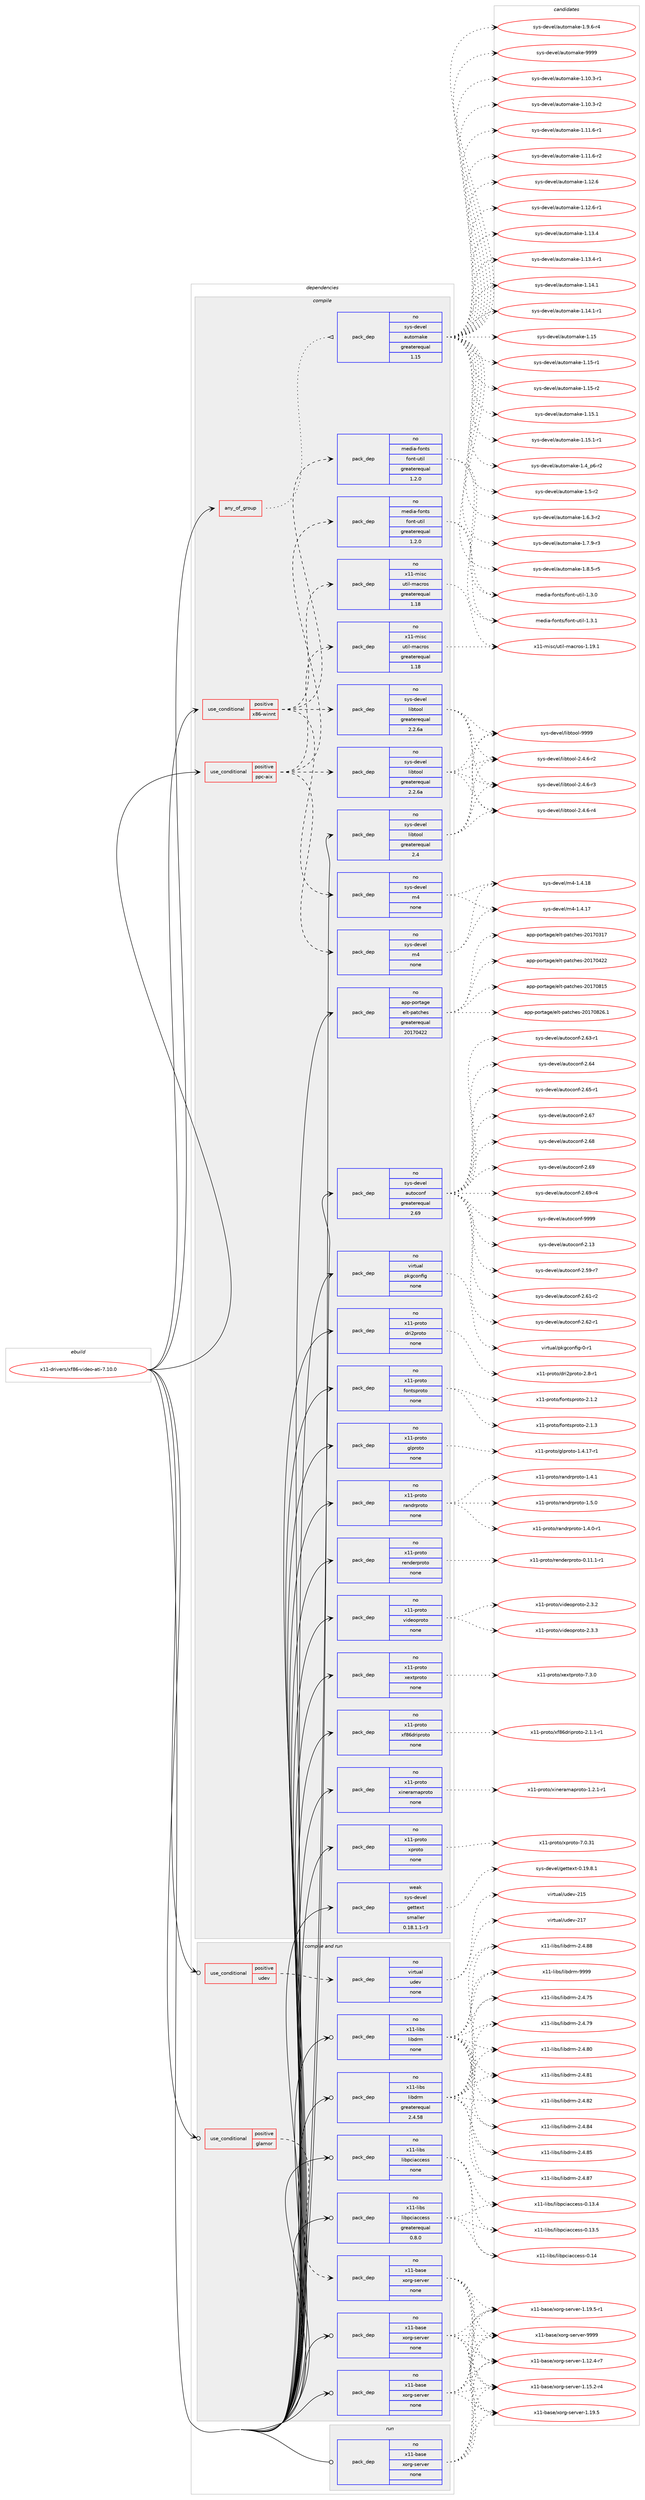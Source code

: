 digraph prolog {

# *************
# Graph options
# *************

newrank=true;
concentrate=true;
compound=true;
graph [rankdir=LR,fontname=Helvetica,fontsize=10,ranksep=1.5];#, ranksep=2.5, nodesep=0.2];
edge  [arrowhead=vee];
node  [fontname=Helvetica,fontsize=10];

# **********
# The ebuild
# **********

subgraph cluster_leftcol {
color=gray;
rank=same;
label=<<i>ebuild</i>>;
id [label="x11-drivers/xf86-video-ati-7.10.0", color=red, width=4, href="../x11-drivers/xf86-video-ati-7.10.0.svg"];
}

# ****************
# The dependencies
# ****************

subgraph cluster_midcol {
color=gray;
label=<<i>dependencies</i>>;
subgraph cluster_compile {
fillcolor="#eeeeee";
style=filled;
label=<<i>compile</i>>;
subgraph any9156 {
dependency513380 [label=<<TABLE BORDER="0" CELLBORDER="1" CELLSPACING="0" CELLPADDING="4"><TR><TD CELLPADDING="10">any_of_group</TD></TR></TABLE>>, shape=none, color=red];subgraph pack381973 {
dependency513381 [label=<<TABLE BORDER="0" CELLBORDER="1" CELLSPACING="0" CELLPADDING="4" WIDTH="220"><TR><TD ROWSPAN="6" CELLPADDING="30">pack_dep</TD></TR><TR><TD WIDTH="110">no</TD></TR><TR><TD>sys-devel</TD></TR><TR><TD>automake</TD></TR><TR><TD>greaterequal</TD></TR><TR><TD>1.15</TD></TR></TABLE>>, shape=none, color=blue];
}
dependency513380:e -> dependency513381:w [weight=20,style="dotted",arrowhead="oinv"];
}
id:e -> dependency513380:w [weight=20,style="solid",arrowhead="vee"];
subgraph cond121912 {
dependency513382 [label=<<TABLE BORDER="0" CELLBORDER="1" CELLSPACING="0" CELLPADDING="4"><TR><TD ROWSPAN="3" CELLPADDING="10">use_conditional</TD></TR><TR><TD>positive</TD></TR><TR><TD>ppc-aix</TD></TR></TABLE>>, shape=none, color=red];
subgraph pack381974 {
dependency513383 [label=<<TABLE BORDER="0" CELLBORDER="1" CELLSPACING="0" CELLPADDING="4" WIDTH="220"><TR><TD ROWSPAN="6" CELLPADDING="30">pack_dep</TD></TR><TR><TD WIDTH="110">no</TD></TR><TR><TD>sys-devel</TD></TR><TR><TD>libtool</TD></TR><TR><TD>greaterequal</TD></TR><TR><TD>2.2.6a</TD></TR></TABLE>>, shape=none, color=blue];
}
dependency513382:e -> dependency513383:w [weight=20,style="dashed",arrowhead="vee"];
subgraph pack381975 {
dependency513384 [label=<<TABLE BORDER="0" CELLBORDER="1" CELLSPACING="0" CELLPADDING="4" WIDTH="220"><TR><TD ROWSPAN="6" CELLPADDING="30">pack_dep</TD></TR><TR><TD WIDTH="110">no</TD></TR><TR><TD>sys-devel</TD></TR><TR><TD>m4</TD></TR><TR><TD>none</TD></TR><TR><TD></TD></TR></TABLE>>, shape=none, color=blue];
}
dependency513382:e -> dependency513384:w [weight=20,style="dashed",arrowhead="vee"];
subgraph pack381976 {
dependency513385 [label=<<TABLE BORDER="0" CELLBORDER="1" CELLSPACING="0" CELLPADDING="4" WIDTH="220"><TR><TD ROWSPAN="6" CELLPADDING="30">pack_dep</TD></TR><TR><TD WIDTH="110">no</TD></TR><TR><TD>x11-misc</TD></TR><TR><TD>util-macros</TD></TR><TR><TD>greaterequal</TD></TR><TR><TD>1.18</TD></TR></TABLE>>, shape=none, color=blue];
}
dependency513382:e -> dependency513385:w [weight=20,style="dashed",arrowhead="vee"];
subgraph pack381977 {
dependency513386 [label=<<TABLE BORDER="0" CELLBORDER="1" CELLSPACING="0" CELLPADDING="4" WIDTH="220"><TR><TD ROWSPAN="6" CELLPADDING="30">pack_dep</TD></TR><TR><TD WIDTH="110">no</TD></TR><TR><TD>media-fonts</TD></TR><TR><TD>font-util</TD></TR><TR><TD>greaterequal</TD></TR><TR><TD>1.2.0</TD></TR></TABLE>>, shape=none, color=blue];
}
dependency513382:e -> dependency513386:w [weight=20,style="dashed",arrowhead="vee"];
}
id:e -> dependency513382:w [weight=20,style="solid",arrowhead="vee"];
subgraph cond121913 {
dependency513387 [label=<<TABLE BORDER="0" CELLBORDER="1" CELLSPACING="0" CELLPADDING="4"><TR><TD ROWSPAN="3" CELLPADDING="10">use_conditional</TD></TR><TR><TD>positive</TD></TR><TR><TD>x86-winnt</TD></TR></TABLE>>, shape=none, color=red];
subgraph pack381978 {
dependency513388 [label=<<TABLE BORDER="0" CELLBORDER="1" CELLSPACING="0" CELLPADDING="4" WIDTH="220"><TR><TD ROWSPAN="6" CELLPADDING="30">pack_dep</TD></TR><TR><TD WIDTH="110">no</TD></TR><TR><TD>sys-devel</TD></TR><TR><TD>libtool</TD></TR><TR><TD>greaterequal</TD></TR><TR><TD>2.2.6a</TD></TR></TABLE>>, shape=none, color=blue];
}
dependency513387:e -> dependency513388:w [weight=20,style="dashed",arrowhead="vee"];
subgraph pack381979 {
dependency513389 [label=<<TABLE BORDER="0" CELLBORDER="1" CELLSPACING="0" CELLPADDING="4" WIDTH="220"><TR><TD ROWSPAN="6" CELLPADDING="30">pack_dep</TD></TR><TR><TD WIDTH="110">no</TD></TR><TR><TD>sys-devel</TD></TR><TR><TD>m4</TD></TR><TR><TD>none</TD></TR><TR><TD></TD></TR></TABLE>>, shape=none, color=blue];
}
dependency513387:e -> dependency513389:w [weight=20,style="dashed",arrowhead="vee"];
subgraph pack381980 {
dependency513390 [label=<<TABLE BORDER="0" CELLBORDER="1" CELLSPACING="0" CELLPADDING="4" WIDTH="220"><TR><TD ROWSPAN="6" CELLPADDING="30">pack_dep</TD></TR><TR><TD WIDTH="110">no</TD></TR><TR><TD>x11-misc</TD></TR><TR><TD>util-macros</TD></TR><TR><TD>greaterequal</TD></TR><TR><TD>1.18</TD></TR></TABLE>>, shape=none, color=blue];
}
dependency513387:e -> dependency513390:w [weight=20,style="dashed",arrowhead="vee"];
subgraph pack381981 {
dependency513391 [label=<<TABLE BORDER="0" CELLBORDER="1" CELLSPACING="0" CELLPADDING="4" WIDTH="220"><TR><TD ROWSPAN="6" CELLPADDING="30">pack_dep</TD></TR><TR><TD WIDTH="110">no</TD></TR><TR><TD>media-fonts</TD></TR><TR><TD>font-util</TD></TR><TR><TD>greaterequal</TD></TR><TR><TD>1.2.0</TD></TR></TABLE>>, shape=none, color=blue];
}
dependency513387:e -> dependency513391:w [weight=20,style="dashed",arrowhead="vee"];
}
id:e -> dependency513387:w [weight=20,style="solid",arrowhead="vee"];
subgraph pack381982 {
dependency513392 [label=<<TABLE BORDER="0" CELLBORDER="1" CELLSPACING="0" CELLPADDING="4" WIDTH="220"><TR><TD ROWSPAN="6" CELLPADDING="30">pack_dep</TD></TR><TR><TD WIDTH="110">no</TD></TR><TR><TD>app-portage</TD></TR><TR><TD>elt-patches</TD></TR><TR><TD>greaterequal</TD></TR><TR><TD>20170422</TD></TR></TABLE>>, shape=none, color=blue];
}
id:e -> dependency513392:w [weight=20,style="solid",arrowhead="vee"];
subgraph pack381983 {
dependency513393 [label=<<TABLE BORDER="0" CELLBORDER="1" CELLSPACING="0" CELLPADDING="4" WIDTH="220"><TR><TD ROWSPAN="6" CELLPADDING="30">pack_dep</TD></TR><TR><TD WIDTH="110">no</TD></TR><TR><TD>sys-devel</TD></TR><TR><TD>autoconf</TD></TR><TR><TD>greaterequal</TD></TR><TR><TD>2.69</TD></TR></TABLE>>, shape=none, color=blue];
}
id:e -> dependency513393:w [weight=20,style="solid",arrowhead="vee"];
subgraph pack381984 {
dependency513394 [label=<<TABLE BORDER="0" CELLBORDER="1" CELLSPACING="0" CELLPADDING="4" WIDTH="220"><TR><TD ROWSPAN="6" CELLPADDING="30">pack_dep</TD></TR><TR><TD WIDTH="110">no</TD></TR><TR><TD>sys-devel</TD></TR><TR><TD>libtool</TD></TR><TR><TD>greaterequal</TD></TR><TR><TD>2.4</TD></TR></TABLE>>, shape=none, color=blue];
}
id:e -> dependency513394:w [weight=20,style="solid",arrowhead="vee"];
subgraph pack381985 {
dependency513395 [label=<<TABLE BORDER="0" CELLBORDER="1" CELLSPACING="0" CELLPADDING="4" WIDTH="220"><TR><TD ROWSPAN="6" CELLPADDING="30">pack_dep</TD></TR><TR><TD WIDTH="110">no</TD></TR><TR><TD>virtual</TD></TR><TR><TD>pkgconfig</TD></TR><TR><TD>none</TD></TR><TR><TD></TD></TR></TABLE>>, shape=none, color=blue];
}
id:e -> dependency513395:w [weight=20,style="solid",arrowhead="vee"];
subgraph pack381986 {
dependency513396 [label=<<TABLE BORDER="0" CELLBORDER="1" CELLSPACING="0" CELLPADDING="4" WIDTH="220"><TR><TD ROWSPAN="6" CELLPADDING="30">pack_dep</TD></TR><TR><TD WIDTH="110">no</TD></TR><TR><TD>x11-proto</TD></TR><TR><TD>dri2proto</TD></TR><TR><TD>none</TD></TR><TR><TD></TD></TR></TABLE>>, shape=none, color=blue];
}
id:e -> dependency513396:w [weight=20,style="solid",arrowhead="vee"];
subgraph pack381987 {
dependency513397 [label=<<TABLE BORDER="0" CELLBORDER="1" CELLSPACING="0" CELLPADDING="4" WIDTH="220"><TR><TD ROWSPAN="6" CELLPADDING="30">pack_dep</TD></TR><TR><TD WIDTH="110">no</TD></TR><TR><TD>x11-proto</TD></TR><TR><TD>fontsproto</TD></TR><TR><TD>none</TD></TR><TR><TD></TD></TR></TABLE>>, shape=none, color=blue];
}
id:e -> dependency513397:w [weight=20,style="solid",arrowhead="vee"];
subgraph pack381988 {
dependency513398 [label=<<TABLE BORDER="0" CELLBORDER="1" CELLSPACING="0" CELLPADDING="4" WIDTH="220"><TR><TD ROWSPAN="6" CELLPADDING="30">pack_dep</TD></TR><TR><TD WIDTH="110">no</TD></TR><TR><TD>x11-proto</TD></TR><TR><TD>glproto</TD></TR><TR><TD>none</TD></TR><TR><TD></TD></TR></TABLE>>, shape=none, color=blue];
}
id:e -> dependency513398:w [weight=20,style="solid",arrowhead="vee"];
subgraph pack381989 {
dependency513399 [label=<<TABLE BORDER="0" CELLBORDER="1" CELLSPACING="0" CELLPADDING="4" WIDTH="220"><TR><TD ROWSPAN="6" CELLPADDING="30">pack_dep</TD></TR><TR><TD WIDTH="110">no</TD></TR><TR><TD>x11-proto</TD></TR><TR><TD>randrproto</TD></TR><TR><TD>none</TD></TR><TR><TD></TD></TR></TABLE>>, shape=none, color=blue];
}
id:e -> dependency513399:w [weight=20,style="solid",arrowhead="vee"];
subgraph pack381990 {
dependency513400 [label=<<TABLE BORDER="0" CELLBORDER="1" CELLSPACING="0" CELLPADDING="4" WIDTH="220"><TR><TD ROWSPAN="6" CELLPADDING="30">pack_dep</TD></TR><TR><TD WIDTH="110">no</TD></TR><TR><TD>x11-proto</TD></TR><TR><TD>renderproto</TD></TR><TR><TD>none</TD></TR><TR><TD></TD></TR></TABLE>>, shape=none, color=blue];
}
id:e -> dependency513400:w [weight=20,style="solid",arrowhead="vee"];
subgraph pack381991 {
dependency513401 [label=<<TABLE BORDER="0" CELLBORDER="1" CELLSPACING="0" CELLPADDING="4" WIDTH="220"><TR><TD ROWSPAN="6" CELLPADDING="30">pack_dep</TD></TR><TR><TD WIDTH="110">no</TD></TR><TR><TD>x11-proto</TD></TR><TR><TD>videoproto</TD></TR><TR><TD>none</TD></TR><TR><TD></TD></TR></TABLE>>, shape=none, color=blue];
}
id:e -> dependency513401:w [weight=20,style="solid",arrowhead="vee"];
subgraph pack381992 {
dependency513402 [label=<<TABLE BORDER="0" CELLBORDER="1" CELLSPACING="0" CELLPADDING="4" WIDTH="220"><TR><TD ROWSPAN="6" CELLPADDING="30">pack_dep</TD></TR><TR><TD WIDTH="110">no</TD></TR><TR><TD>x11-proto</TD></TR><TR><TD>xextproto</TD></TR><TR><TD>none</TD></TR><TR><TD></TD></TR></TABLE>>, shape=none, color=blue];
}
id:e -> dependency513402:w [weight=20,style="solid",arrowhead="vee"];
subgraph pack381993 {
dependency513403 [label=<<TABLE BORDER="0" CELLBORDER="1" CELLSPACING="0" CELLPADDING="4" WIDTH="220"><TR><TD ROWSPAN="6" CELLPADDING="30">pack_dep</TD></TR><TR><TD WIDTH="110">no</TD></TR><TR><TD>x11-proto</TD></TR><TR><TD>xf86driproto</TD></TR><TR><TD>none</TD></TR><TR><TD></TD></TR></TABLE>>, shape=none, color=blue];
}
id:e -> dependency513403:w [weight=20,style="solid",arrowhead="vee"];
subgraph pack381994 {
dependency513404 [label=<<TABLE BORDER="0" CELLBORDER="1" CELLSPACING="0" CELLPADDING="4" WIDTH="220"><TR><TD ROWSPAN="6" CELLPADDING="30">pack_dep</TD></TR><TR><TD WIDTH="110">no</TD></TR><TR><TD>x11-proto</TD></TR><TR><TD>xineramaproto</TD></TR><TR><TD>none</TD></TR><TR><TD></TD></TR></TABLE>>, shape=none, color=blue];
}
id:e -> dependency513404:w [weight=20,style="solid",arrowhead="vee"];
subgraph pack381995 {
dependency513405 [label=<<TABLE BORDER="0" CELLBORDER="1" CELLSPACING="0" CELLPADDING="4" WIDTH="220"><TR><TD ROWSPAN="6" CELLPADDING="30">pack_dep</TD></TR><TR><TD WIDTH="110">no</TD></TR><TR><TD>x11-proto</TD></TR><TR><TD>xproto</TD></TR><TR><TD>none</TD></TR><TR><TD></TD></TR></TABLE>>, shape=none, color=blue];
}
id:e -> dependency513405:w [weight=20,style="solid",arrowhead="vee"];
subgraph pack381996 {
dependency513406 [label=<<TABLE BORDER="0" CELLBORDER="1" CELLSPACING="0" CELLPADDING="4" WIDTH="220"><TR><TD ROWSPAN="6" CELLPADDING="30">pack_dep</TD></TR><TR><TD WIDTH="110">weak</TD></TR><TR><TD>sys-devel</TD></TR><TR><TD>gettext</TD></TR><TR><TD>smaller</TD></TR><TR><TD>0.18.1.1-r3</TD></TR></TABLE>>, shape=none, color=blue];
}
id:e -> dependency513406:w [weight=20,style="solid",arrowhead="vee"];
}
subgraph cluster_compileandrun {
fillcolor="#eeeeee";
style=filled;
label=<<i>compile and run</i>>;
subgraph cond121914 {
dependency513407 [label=<<TABLE BORDER="0" CELLBORDER="1" CELLSPACING="0" CELLPADDING="4"><TR><TD ROWSPAN="3" CELLPADDING="10">use_conditional</TD></TR><TR><TD>positive</TD></TR><TR><TD>glamor</TD></TR></TABLE>>, shape=none, color=red];
subgraph pack381997 {
dependency513408 [label=<<TABLE BORDER="0" CELLBORDER="1" CELLSPACING="0" CELLPADDING="4" WIDTH="220"><TR><TD ROWSPAN="6" CELLPADDING="30">pack_dep</TD></TR><TR><TD WIDTH="110">no</TD></TR><TR><TD>x11-base</TD></TR><TR><TD>xorg-server</TD></TR><TR><TD>none</TD></TR><TR><TD></TD></TR></TABLE>>, shape=none, color=blue];
}
dependency513407:e -> dependency513408:w [weight=20,style="dashed",arrowhead="vee"];
}
id:e -> dependency513407:w [weight=20,style="solid",arrowhead="odotvee"];
subgraph cond121915 {
dependency513409 [label=<<TABLE BORDER="0" CELLBORDER="1" CELLSPACING="0" CELLPADDING="4"><TR><TD ROWSPAN="3" CELLPADDING="10">use_conditional</TD></TR><TR><TD>positive</TD></TR><TR><TD>udev</TD></TR></TABLE>>, shape=none, color=red];
subgraph pack381998 {
dependency513410 [label=<<TABLE BORDER="0" CELLBORDER="1" CELLSPACING="0" CELLPADDING="4" WIDTH="220"><TR><TD ROWSPAN="6" CELLPADDING="30">pack_dep</TD></TR><TR><TD WIDTH="110">no</TD></TR><TR><TD>virtual</TD></TR><TR><TD>udev</TD></TR><TR><TD>none</TD></TR><TR><TD></TD></TR></TABLE>>, shape=none, color=blue];
}
dependency513409:e -> dependency513410:w [weight=20,style="dashed",arrowhead="vee"];
}
id:e -> dependency513409:w [weight=20,style="solid",arrowhead="odotvee"];
subgraph pack381999 {
dependency513411 [label=<<TABLE BORDER="0" CELLBORDER="1" CELLSPACING="0" CELLPADDING="4" WIDTH="220"><TR><TD ROWSPAN="6" CELLPADDING="30">pack_dep</TD></TR><TR><TD WIDTH="110">no</TD></TR><TR><TD>x11-base</TD></TR><TR><TD>xorg-server</TD></TR><TR><TD>none</TD></TR><TR><TD></TD></TR></TABLE>>, shape=none, color=blue];
}
id:e -> dependency513411:w [weight=20,style="solid",arrowhead="odotvee"];
subgraph pack382000 {
dependency513412 [label=<<TABLE BORDER="0" CELLBORDER="1" CELLSPACING="0" CELLPADDING="4" WIDTH="220"><TR><TD ROWSPAN="6" CELLPADDING="30">pack_dep</TD></TR><TR><TD WIDTH="110">no</TD></TR><TR><TD>x11-base</TD></TR><TR><TD>xorg-server</TD></TR><TR><TD>none</TD></TR><TR><TD></TD></TR></TABLE>>, shape=none, color=blue];
}
id:e -> dependency513412:w [weight=20,style="solid",arrowhead="odotvee"];
subgraph pack382001 {
dependency513413 [label=<<TABLE BORDER="0" CELLBORDER="1" CELLSPACING="0" CELLPADDING="4" WIDTH="220"><TR><TD ROWSPAN="6" CELLPADDING="30">pack_dep</TD></TR><TR><TD WIDTH="110">no</TD></TR><TR><TD>x11-libs</TD></TR><TR><TD>libdrm</TD></TR><TR><TD>greaterequal</TD></TR><TR><TD>2.4.58</TD></TR></TABLE>>, shape=none, color=blue];
}
id:e -> dependency513413:w [weight=20,style="solid",arrowhead="odotvee"];
subgraph pack382002 {
dependency513414 [label=<<TABLE BORDER="0" CELLBORDER="1" CELLSPACING="0" CELLPADDING="4" WIDTH="220"><TR><TD ROWSPAN="6" CELLPADDING="30">pack_dep</TD></TR><TR><TD WIDTH="110">no</TD></TR><TR><TD>x11-libs</TD></TR><TR><TD>libdrm</TD></TR><TR><TD>none</TD></TR><TR><TD></TD></TR></TABLE>>, shape=none, color=blue];
}
id:e -> dependency513414:w [weight=20,style="solid",arrowhead="odotvee"];
subgraph pack382003 {
dependency513415 [label=<<TABLE BORDER="0" CELLBORDER="1" CELLSPACING="0" CELLPADDING="4" WIDTH="220"><TR><TD ROWSPAN="6" CELLPADDING="30">pack_dep</TD></TR><TR><TD WIDTH="110">no</TD></TR><TR><TD>x11-libs</TD></TR><TR><TD>libpciaccess</TD></TR><TR><TD>greaterequal</TD></TR><TR><TD>0.8.0</TD></TR></TABLE>>, shape=none, color=blue];
}
id:e -> dependency513415:w [weight=20,style="solid",arrowhead="odotvee"];
subgraph pack382004 {
dependency513416 [label=<<TABLE BORDER="0" CELLBORDER="1" CELLSPACING="0" CELLPADDING="4" WIDTH="220"><TR><TD ROWSPAN="6" CELLPADDING="30">pack_dep</TD></TR><TR><TD WIDTH="110">no</TD></TR><TR><TD>x11-libs</TD></TR><TR><TD>libpciaccess</TD></TR><TR><TD>none</TD></TR><TR><TD></TD></TR></TABLE>>, shape=none, color=blue];
}
id:e -> dependency513416:w [weight=20,style="solid",arrowhead="odotvee"];
}
subgraph cluster_run {
fillcolor="#eeeeee";
style=filled;
label=<<i>run</i>>;
subgraph pack382005 {
dependency513417 [label=<<TABLE BORDER="0" CELLBORDER="1" CELLSPACING="0" CELLPADDING="4" WIDTH="220"><TR><TD ROWSPAN="6" CELLPADDING="30">pack_dep</TD></TR><TR><TD WIDTH="110">no</TD></TR><TR><TD>x11-base</TD></TR><TR><TD>xorg-server</TD></TR><TR><TD>none</TD></TR><TR><TD></TD></TR></TABLE>>, shape=none, color=blue];
}
id:e -> dependency513417:w [weight=20,style="solid",arrowhead="odot"];
}
}

# **************
# The candidates
# **************

subgraph cluster_choices {
rank=same;
color=gray;
label=<<i>candidates</i>>;

subgraph choice381973 {
color=black;
nodesep=1;
choice11512111545100101118101108479711711611110997107101454946494846514511449 [label="sys-devel/automake-1.10.3-r1", color=red, width=4,href="../sys-devel/automake-1.10.3-r1.svg"];
choice11512111545100101118101108479711711611110997107101454946494846514511450 [label="sys-devel/automake-1.10.3-r2", color=red, width=4,href="../sys-devel/automake-1.10.3-r2.svg"];
choice11512111545100101118101108479711711611110997107101454946494946544511449 [label="sys-devel/automake-1.11.6-r1", color=red, width=4,href="../sys-devel/automake-1.11.6-r1.svg"];
choice11512111545100101118101108479711711611110997107101454946494946544511450 [label="sys-devel/automake-1.11.6-r2", color=red, width=4,href="../sys-devel/automake-1.11.6-r2.svg"];
choice1151211154510010111810110847971171161111099710710145494649504654 [label="sys-devel/automake-1.12.6", color=red, width=4,href="../sys-devel/automake-1.12.6.svg"];
choice11512111545100101118101108479711711611110997107101454946495046544511449 [label="sys-devel/automake-1.12.6-r1", color=red, width=4,href="../sys-devel/automake-1.12.6-r1.svg"];
choice1151211154510010111810110847971171161111099710710145494649514652 [label="sys-devel/automake-1.13.4", color=red, width=4,href="../sys-devel/automake-1.13.4.svg"];
choice11512111545100101118101108479711711611110997107101454946495146524511449 [label="sys-devel/automake-1.13.4-r1", color=red, width=4,href="../sys-devel/automake-1.13.4-r1.svg"];
choice1151211154510010111810110847971171161111099710710145494649524649 [label="sys-devel/automake-1.14.1", color=red, width=4,href="../sys-devel/automake-1.14.1.svg"];
choice11512111545100101118101108479711711611110997107101454946495246494511449 [label="sys-devel/automake-1.14.1-r1", color=red, width=4,href="../sys-devel/automake-1.14.1-r1.svg"];
choice115121115451001011181011084797117116111109971071014549464953 [label="sys-devel/automake-1.15", color=red, width=4,href="../sys-devel/automake-1.15.svg"];
choice1151211154510010111810110847971171161111099710710145494649534511449 [label="sys-devel/automake-1.15-r1", color=red, width=4,href="../sys-devel/automake-1.15-r1.svg"];
choice1151211154510010111810110847971171161111099710710145494649534511450 [label="sys-devel/automake-1.15-r2", color=red, width=4,href="../sys-devel/automake-1.15-r2.svg"];
choice1151211154510010111810110847971171161111099710710145494649534649 [label="sys-devel/automake-1.15.1", color=red, width=4,href="../sys-devel/automake-1.15.1.svg"];
choice11512111545100101118101108479711711611110997107101454946495346494511449 [label="sys-devel/automake-1.15.1-r1", color=red, width=4,href="../sys-devel/automake-1.15.1-r1.svg"];
choice115121115451001011181011084797117116111109971071014549465295112544511450 [label="sys-devel/automake-1.4_p6-r2", color=red, width=4,href="../sys-devel/automake-1.4_p6-r2.svg"];
choice11512111545100101118101108479711711611110997107101454946534511450 [label="sys-devel/automake-1.5-r2", color=red, width=4,href="../sys-devel/automake-1.5-r2.svg"];
choice115121115451001011181011084797117116111109971071014549465446514511450 [label="sys-devel/automake-1.6.3-r2", color=red, width=4,href="../sys-devel/automake-1.6.3-r2.svg"];
choice115121115451001011181011084797117116111109971071014549465546574511451 [label="sys-devel/automake-1.7.9-r3", color=red, width=4,href="../sys-devel/automake-1.7.9-r3.svg"];
choice115121115451001011181011084797117116111109971071014549465646534511453 [label="sys-devel/automake-1.8.5-r5", color=red, width=4,href="../sys-devel/automake-1.8.5-r5.svg"];
choice115121115451001011181011084797117116111109971071014549465746544511452 [label="sys-devel/automake-1.9.6-r4", color=red, width=4,href="../sys-devel/automake-1.9.6-r4.svg"];
choice115121115451001011181011084797117116111109971071014557575757 [label="sys-devel/automake-9999", color=red, width=4,href="../sys-devel/automake-9999.svg"];
dependency513381:e -> choice11512111545100101118101108479711711611110997107101454946494846514511449:w [style=dotted,weight="100"];
dependency513381:e -> choice11512111545100101118101108479711711611110997107101454946494846514511450:w [style=dotted,weight="100"];
dependency513381:e -> choice11512111545100101118101108479711711611110997107101454946494946544511449:w [style=dotted,weight="100"];
dependency513381:e -> choice11512111545100101118101108479711711611110997107101454946494946544511450:w [style=dotted,weight="100"];
dependency513381:e -> choice1151211154510010111810110847971171161111099710710145494649504654:w [style=dotted,weight="100"];
dependency513381:e -> choice11512111545100101118101108479711711611110997107101454946495046544511449:w [style=dotted,weight="100"];
dependency513381:e -> choice1151211154510010111810110847971171161111099710710145494649514652:w [style=dotted,weight="100"];
dependency513381:e -> choice11512111545100101118101108479711711611110997107101454946495146524511449:w [style=dotted,weight="100"];
dependency513381:e -> choice1151211154510010111810110847971171161111099710710145494649524649:w [style=dotted,weight="100"];
dependency513381:e -> choice11512111545100101118101108479711711611110997107101454946495246494511449:w [style=dotted,weight="100"];
dependency513381:e -> choice115121115451001011181011084797117116111109971071014549464953:w [style=dotted,weight="100"];
dependency513381:e -> choice1151211154510010111810110847971171161111099710710145494649534511449:w [style=dotted,weight="100"];
dependency513381:e -> choice1151211154510010111810110847971171161111099710710145494649534511450:w [style=dotted,weight="100"];
dependency513381:e -> choice1151211154510010111810110847971171161111099710710145494649534649:w [style=dotted,weight="100"];
dependency513381:e -> choice11512111545100101118101108479711711611110997107101454946495346494511449:w [style=dotted,weight="100"];
dependency513381:e -> choice115121115451001011181011084797117116111109971071014549465295112544511450:w [style=dotted,weight="100"];
dependency513381:e -> choice11512111545100101118101108479711711611110997107101454946534511450:w [style=dotted,weight="100"];
dependency513381:e -> choice115121115451001011181011084797117116111109971071014549465446514511450:w [style=dotted,weight="100"];
dependency513381:e -> choice115121115451001011181011084797117116111109971071014549465546574511451:w [style=dotted,weight="100"];
dependency513381:e -> choice115121115451001011181011084797117116111109971071014549465646534511453:w [style=dotted,weight="100"];
dependency513381:e -> choice115121115451001011181011084797117116111109971071014549465746544511452:w [style=dotted,weight="100"];
dependency513381:e -> choice115121115451001011181011084797117116111109971071014557575757:w [style=dotted,weight="100"];
}
subgraph choice381974 {
color=black;
nodesep=1;
choice1151211154510010111810110847108105981161111111084550465246544511450 [label="sys-devel/libtool-2.4.6-r2", color=red, width=4,href="../sys-devel/libtool-2.4.6-r2.svg"];
choice1151211154510010111810110847108105981161111111084550465246544511451 [label="sys-devel/libtool-2.4.6-r3", color=red, width=4,href="../sys-devel/libtool-2.4.6-r3.svg"];
choice1151211154510010111810110847108105981161111111084550465246544511452 [label="sys-devel/libtool-2.4.6-r4", color=red, width=4,href="../sys-devel/libtool-2.4.6-r4.svg"];
choice1151211154510010111810110847108105981161111111084557575757 [label="sys-devel/libtool-9999", color=red, width=4,href="../sys-devel/libtool-9999.svg"];
dependency513383:e -> choice1151211154510010111810110847108105981161111111084550465246544511450:w [style=dotted,weight="100"];
dependency513383:e -> choice1151211154510010111810110847108105981161111111084550465246544511451:w [style=dotted,weight="100"];
dependency513383:e -> choice1151211154510010111810110847108105981161111111084550465246544511452:w [style=dotted,weight="100"];
dependency513383:e -> choice1151211154510010111810110847108105981161111111084557575757:w [style=dotted,weight="100"];
}
subgraph choice381975 {
color=black;
nodesep=1;
choice11512111545100101118101108471095245494652464955 [label="sys-devel/m4-1.4.17", color=red, width=4,href="../sys-devel/m4-1.4.17.svg"];
choice11512111545100101118101108471095245494652464956 [label="sys-devel/m4-1.4.18", color=red, width=4,href="../sys-devel/m4-1.4.18.svg"];
dependency513384:e -> choice11512111545100101118101108471095245494652464955:w [style=dotted,weight="100"];
dependency513384:e -> choice11512111545100101118101108471095245494652464956:w [style=dotted,weight="100"];
}
subgraph choice381976 {
color=black;
nodesep=1;
choice120494945109105115994711711610510845109979911411111545494649574649 [label="x11-misc/util-macros-1.19.1", color=red, width=4,href="../x11-misc/util-macros-1.19.1.svg"];
dependency513385:e -> choice120494945109105115994711711610510845109979911411111545494649574649:w [style=dotted,weight="100"];
}
subgraph choice381977 {
color=black;
nodesep=1;
choice10910110010597451021111101161154710211111011645117116105108454946514648 [label="media-fonts/font-util-1.3.0", color=red, width=4,href="../media-fonts/font-util-1.3.0.svg"];
choice10910110010597451021111101161154710211111011645117116105108454946514649 [label="media-fonts/font-util-1.3.1", color=red, width=4,href="../media-fonts/font-util-1.3.1.svg"];
dependency513386:e -> choice10910110010597451021111101161154710211111011645117116105108454946514648:w [style=dotted,weight="100"];
dependency513386:e -> choice10910110010597451021111101161154710211111011645117116105108454946514649:w [style=dotted,weight="100"];
}
subgraph choice381978 {
color=black;
nodesep=1;
choice1151211154510010111810110847108105981161111111084550465246544511450 [label="sys-devel/libtool-2.4.6-r2", color=red, width=4,href="../sys-devel/libtool-2.4.6-r2.svg"];
choice1151211154510010111810110847108105981161111111084550465246544511451 [label="sys-devel/libtool-2.4.6-r3", color=red, width=4,href="../sys-devel/libtool-2.4.6-r3.svg"];
choice1151211154510010111810110847108105981161111111084550465246544511452 [label="sys-devel/libtool-2.4.6-r4", color=red, width=4,href="../sys-devel/libtool-2.4.6-r4.svg"];
choice1151211154510010111810110847108105981161111111084557575757 [label="sys-devel/libtool-9999", color=red, width=4,href="../sys-devel/libtool-9999.svg"];
dependency513388:e -> choice1151211154510010111810110847108105981161111111084550465246544511450:w [style=dotted,weight="100"];
dependency513388:e -> choice1151211154510010111810110847108105981161111111084550465246544511451:w [style=dotted,weight="100"];
dependency513388:e -> choice1151211154510010111810110847108105981161111111084550465246544511452:w [style=dotted,weight="100"];
dependency513388:e -> choice1151211154510010111810110847108105981161111111084557575757:w [style=dotted,weight="100"];
}
subgraph choice381979 {
color=black;
nodesep=1;
choice11512111545100101118101108471095245494652464955 [label="sys-devel/m4-1.4.17", color=red, width=4,href="../sys-devel/m4-1.4.17.svg"];
choice11512111545100101118101108471095245494652464956 [label="sys-devel/m4-1.4.18", color=red, width=4,href="../sys-devel/m4-1.4.18.svg"];
dependency513389:e -> choice11512111545100101118101108471095245494652464955:w [style=dotted,weight="100"];
dependency513389:e -> choice11512111545100101118101108471095245494652464956:w [style=dotted,weight="100"];
}
subgraph choice381980 {
color=black;
nodesep=1;
choice120494945109105115994711711610510845109979911411111545494649574649 [label="x11-misc/util-macros-1.19.1", color=red, width=4,href="../x11-misc/util-macros-1.19.1.svg"];
dependency513390:e -> choice120494945109105115994711711610510845109979911411111545494649574649:w [style=dotted,weight="100"];
}
subgraph choice381981 {
color=black;
nodesep=1;
choice10910110010597451021111101161154710211111011645117116105108454946514648 [label="media-fonts/font-util-1.3.0", color=red, width=4,href="../media-fonts/font-util-1.3.0.svg"];
choice10910110010597451021111101161154710211111011645117116105108454946514649 [label="media-fonts/font-util-1.3.1", color=red, width=4,href="../media-fonts/font-util-1.3.1.svg"];
dependency513391:e -> choice10910110010597451021111101161154710211111011645117116105108454946514648:w [style=dotted,weight="100"];
dependency513391:e -> choice10910110010597451021111101161154710211111011645117116105108454946514649:w [style=dotted,weight="100"];
}
subgraph choice381982 {
color=black;
nodesep=1;
choice97112112451121111141169710310147101108116451129711699104101115455048495548514955 [label="app-portage/elt-patches-20170317", color=red, width=4,href="../app-portage/elt-patches-20170317.svg"];
choice97112112451121111141169710310147101108116451129711699104101115455048495548525050 [label="app-portage/elt-patches-20170422", color=red, width=4,href="../app-portage/elt-patches-20170422.svg"];
choice97112112451121111141169710310147101108116451129711699104101115455048495548564953 [label="app-portage/elt-patches-20170815", color=red, width=4,href="../app-portage/elt-patches-20170815.svg"];
choice971121124511211111411697103101471011081164511297116991041011154550484955485650544649 [label="app-portage/elt-patches-20170826.1", color=red, width=4,href="../app-portage/elt-patches-20170826.1.svg"];
dependency513392:e -> choice97112112451121111141169710310147101108116451129711699104101115455048495548514955:w [style=dotted,weight="100"];
dependency513392:e -> choice97112112451121111141169710310147101108116451129711699104101115455048495548525050:w [style=dotted,weight="100"];
dependency513392:e -> choice97112112451121111141169710310147101108116451129711699104101115455048495548564953:w [style=dotted,weight="100"];
dependency513392:e -> choice971121124511211111411697103101471011081164511297116991041011154550484955485650544649:w [style=dotted,weight="100"];
}
subgraph choice381983 {
color=black;
nodesep=1;
choice115121115451001011181011084797117116111991111101024550464951 [label="sys-devel/autoconf-2.13", color=red, width=4,href="../sys-devel/autoconf-2.13.svg"];
choice1151211154510010111810110847971171161119911111010245504653574511455 [label="sys-devel/autoconf-2.59-r7", color=red, width=4,href="../sys-devel/autoconf-2.59-r7.svg"];
choice1151211154510010111810110847971171161119911111010245504654494511450 [label="sys-devel/autoconf-2.61-r2", color=red, width=4,href="../sys-devel/autoconf-2.61-r2.svg"];
choice1151211154510010111810110847971171161119911111010245504654504511449 [label="sys-devel/autoconf-2.62-r1", color=red, width=4,href="../sys-devel/autoconf-2.62-r1.svg"];
choice1151211154510010111810110847971171161119911111010245504654514511449 [label="sys-devel/autoconf-2.63-r1", color=red, width=4,href="../sys-devel/autoconf-2.63-r1.svg"];
choice115121115451001011181011084797117116111991111101024550465452 [label="sys-devel/autoconf-2.64", color=red, width=4,href="../sys-devel/autoconf-2.64.svg"];
choice1151211154510010111810110847971171161119911111010245504654534511449 [label="sys-devel/autoconf-2.65-r1", color=red, width=4,href="../sys-devel/autoconf-2.65-r1.svg"];
choice115121115451001011181011084797117116111991111101024550465455 [label="sys-devel/autoconf-2.67", color=red, width=4,href="../sys-devel/autoconf-2.67.svg"];
choice115121115451001011181011084797117116111991111101024550465456 [label="sys-devel/autoconf-2.68", color=red, width=4,href="../sys-devel/autoconf-2.68.svg"];
choice115121115451001011181011084797117116111991111101024550465457 [label="sys-devel/autoconf-2.69", color=red, width=4,href="../sys-devel/autoconf-2.69.svg"];
choice1151211154510010111810110847971171161119911111010245504654574511452 [label="sys-devel/autoconf-2.69-r4", color=red, width=4,href="../sys-devel/autoconf-2.69-r4.svg"];
choice115121115451001011181011084797117116111991111101024557575757 [label="sys-devel/autoconf-9999", color=red, width=4,href="../sys-devel/autoconf-9999.svg"];
dependency513393:e -> choice115121115451001011181011084797117116111991111101024550464951:w [style=dotted,weight="100"];
dependency513393:e -> choice1151211154510010111810110847971171161119911111010245504653574511455:w [style=dotted,weight="100"];
dependency513393:e -> choice1151211154510010111810110847971171161119911111010245504654494511450:w [style=dotted,weight="100"];
dependency513393:e -> choice1151211154510010111810110847971171161119911111010245504654504511449:w [style=dotted,weight="100"];
dependency513393:e -> choice1151211154510010111810110847971171161119911111010245504654514511449:w [style=dotted,weight="100"];
dependency513393:e -> choice115121115451001011181011084797117116111991111101024550465452:w [style=dotted,weight="100"];
dependency513393:e -> choice1151211154510010111810110847971171161119911111010245504654534511449:w [style=dotted,weight="100"];
dependency513393:e -> choice115121115451001011181011084797117116111991111101024550465455:w [style=dotted,weight="100"];
dependency513393:e -> choice115121115451001011181011084797117116111991111101024550465456:w [style=dotted,weight="100"];
dependency513393:e -> choice115121115451001011181011084797117116111991111101024550465457:w [style=dotted,weight="100"];
dependency513393:e -> choice1151211154510010111810110847971171161119911111010245504654574511452:w [style=dotted,weight="100"];
dependency513393:e -> choice115121115451001011181011084797117116111991111101024557575757:w [style=dotted,weight="100"];
}
subgraph choice381984 {
color=black;
nodesep=1;
choice1151211154510010111810110847108105981161111111084550465246544511450 [label="sys-devel/libtool-2.4.6-r2", color=red, width=4,href="../sys-devel/libtool-2.4.6-r2.svg"];
choice1151211154510010111810110847108105981161111111084550465246544511451 [label="sys-devel/libtool-2.4.6-r3", color=red, width=4,href="../sys-devel/libtool-2.4.6-r3.svg"];
choice1151211154510010111810110847108105981161111111084550465246544511452 [label="sys-devel/libtool-2.4.6-r4", color=red, width=4,href="../sys-devel/libtool-2.4.6-r4.svg"];
choice1151211154510010111810110847108105981161111111084557575757 [label="sys-devel/libtool-9999", color=red, width=4,href="../sys-devel/libtool-9999.svg"];
dependency513394:e -> choice1151211154510010111810110847108105981161111111084550465246544511450:w [style=dotted,weight="100"];
dependency513394:e -> choice1151211154510010111810110847108105981161111111084550465246544511451:w [style=dotted,weight="100"];
dependency513394:e -> choice1151211154510010111810110847108105981161111111084550465246544511452:w [style=dotted,weight="100"];
dependency513394:e -> choice1151211154510010111810110847108105981161111111084557575757:w [style=dotted,weight="100"];
}
subgraph choice381985 {
color=black;
nodesep=1;
choice11810511411611797108471121071039911111010210510345484511449 [label="virtual/pkgconfig-0-r1", color=red, width=4,href="../virtual/pkgconfig-0-r1.svg"];
dependency513395:e -> choice11810511411611797108471121071039911111010210510345484511449:w [style=dotted,weight="100"];
}
subgraph choice381986 {
color=black;
nodesep=1;
choice1204949451121141111161114710011410550112114111116111455046564511449 [label="x11-proto/dri2proto-2.8-r1", color=red, width=4,href="../x11-proto/dri2proto-2.8-r1.svg"];
dependency513396:e -> choice1204949451121141111161114710011410550112114111116111455046564511449:w [style=dotted,weight="100"];
}
subgraph choice381987 {
color=black;
nodesep=1;
choice12049494511211411111611147102111110116115112114111116111455046494650 [label="x11-proto/fontsproto-2.1.2", color=red, width=4,href="../x11-proto/fontsproto-2.1.2.svg"];
choice12049494511211411111611147102111110116115112114111116111455046494651 [label="x11-proto/fontsproto-2.1.3", color=red, width=4,href="../x11-proto/fontsproto-2.1.3.svg"];
dependency513397:e -> choice12049494511211411111611147102111110116115112114111116111455046494650:w [style=dotted,weight="100"];
dependency513397:e -> choice12049494511211411111611147102111110116115112114111116111455046494651:w [style=dotted,weight="100"];
}
subgraph choice381988 {
color=black;
nodesep=1;
choice12049494511211411111611147103108112114111116111454946524649554511449 [label="x11-proto/glproto-1.4.17-r1", color=red, width=4,href="../x11-proto/glproto-1.4.17-r1.svg"];
dependency513398:e -> choice12049494511211411111611147103108112114111116111454946524649554511449:w [style=dotted,weight="100"];
}
subgraph choice381989 {
color=black;
nodesep=1;
choice12049494511211411111611147114971101001141121141111161114549465246484511449 [label="x11-proto/randrproto-1.4.0-r1", color=red, width=4,href="../x11-proto/randrproto-1.4.0-r1.svg"];
choice1204949451121141111161114711497110100114112114111116111454946524649 [label="x11-proto/randrproto-1.4.1", color=red, width=4,href="../x11-proto/randrproto-1.4.1.svg"];
choice1204949451121141111161114711497110100114112114111116111454946534648 [label="x11-proto/randrproto-1.5.0", color=red, width=4,href="../x11-proto/randrproto-1.5.0.svg"];
dependency513399:e -> choice12049494511211411111611147114971101001141121141111161114549465246484511449:w [style=dotted,weight="100"];
dependency513399:e -> choice1204949451121141111161114711497110100114112114111116111454946524649:w [style=dotted,weight="100"];
dependency513399:e -> choice1204949451121141111161114711497110100114112114111116111454946534648:w [style=dotted,weight="100"];
}
subgraph choice381990 {
color=black;
nodesep=1;
choice12049494511211411111611147114101110100101114112114111116111454846494946494511449 [label="x11-proto/renderproto-0.11.1-r1", color=red, width=4,href="../x11-proto/renderproto-0.11.1-r1.svg"];
dependency513400:e -> choice12049494511211411111611147114101110100101114112114111116111454846494946494511449:w [style=dotted,weight="100"];
}
subgraph choice381991 {
color=black;
nodesep=1;
choice12049494511211411111611147118105100101111112114111116111455046514650 [label="x11-proto/videoproto-2.3.2", color=red, width=4,href="../x11-proto/videoproto-2.3.2.svg"];
choice12049494511211411111611147118105100101111112114111116111455046514651 [label="x11-proto/videoproto-2.3.3", color=red, width=4,href="../x11-proto/videoproto-2.3.3.svg"];
dependency513401:e -> choice12049494511211411111611147118105100101111112114111116111455046514650:w [style=dotted,weight="100"];
dependency513401:e -> choice12049494511211411111611147118105100101111112114111116111455046514651:w [style=dotted,weight="100"];
}
subgraph choice381992 {
color=black;
nodesep=1;
choice12049494511211411111611147120101120116112114111116111455546514648 [label="x11-proto/xextproto-7.3.0", color=red, width=4,href="../x11-proto/xextproto-7.3.0.svg"];
dependency513402:e -> choice12049494511211411111611147120101120116112114111116111455546514648:w [style=dotted,weight="100"];
}
subgraph choice381993 {
color=black;
nodesep=1;
choice1204949451121141111161114712010256541001141051121141111161114550464946494511449 [label="x11-proto/xf86driproto-2.1.1-r1", color=red, width=4,href="../x11-proto/xf86driproto-2.1.1-r1.svg"];
dependency513403:e -> choice1204949451121141111161114712010256541001141051121141111161114550464946494511449:w [style=dotted,weight="100"];
}
subgraph choice381994 {
color=black;
nodesep=1;
choice1204949451121141111161114712010511010111497109971121141111161114549465046494511449 [label="x11-proto/xineramaproto-1.2.1-r1", color=red, width=4,href="../x11-proto/xineramaproto-1.2.1-r1.svg"];
dependency513404:e -> choice1204949451121141111161114712010511010111497109971121141111161114549465046494511449:w [style=dotted,weight="100"];
}
subgraph choice381995 {
color=black;
nodesep=1;
choice1204949451121141111161114712011211411111611145554648465149 [label="x11-proto/xproto-7.0.31", color=red, width=4,href="../x11-proto/xproto-7.0.31.svg"];
dependency513405:e -> choice1204949451121141111161114712011211411111611145554648465149:w [style=dotted,weight="100"];
}
subgraph choice381996 {
color=black;
nodesep=1;
choice1151211154510010111810110847103101116116101120116454846495746564649 [label="sys-devel/gettext-0.19.8.1", color=red, width=4,href="../sys-devel/gettext-0.19.8.1.svg"];
dependency513406:e -> choice1151211154510010111810110847103101116116101120116454846495746564649:w [style=dotted,weight="100"];
}
subgraph choice381997 {
color=black;
nodesep=1;
choice12049494598971151014712011111410345115101114118101114454946495046524511455 [label="x11-base/xorg-server-1.12.4-r7", color=red, width=4,href="../x11-base/xorg-server-1.12.4-r7.svg"];
choice12049494598971151014712011111410345115101114118101114454946495346504511452 [label="x11-base/xorg-server-1.15.2-r4", color=red, width=4,href="../x11-base/xorg-server-1.15.2-r4.svg"];
choice1204949459897115101471201111141034511510111411810111445494649574653 [label="x11-base/xorg-server-1.19.5", color=red, width=4,href="../x11-base/xorg-server-1.19.5.svg"];
choice12049494598971151014712011111410345115101114118101114454946495746534511449 [label="x11-base/xorg-server-1.19.5-r1", color=red, width=4,href="../x11-base/xorg-server-1.19.5-r1.svg"];
choice120494945989711510147120111114103451151011141181011144557575757 [label="x11-base/xorg-server-9999", color=red, width=4,href="../x11-base/xorg-server-9999.svg"];
dependency513408:e -> choice12049494598971151014712011111410345115101114118101114454946495046524511455:w [style=dotted,weight="100"];
dependency513408:e -> choice12049494598971151014712011111410345115101114118101114454946495346504511452:w [style=dotted,weight="100"];
dependency513408:e -> choice1204949459897115101471201111141034511510111411810111445494649574653:w [style=dotted,weight="100"];
dependency513408:e -> choice12049494598971151014712011111410345115101114118101114454946495746534511449:w [style=dotted,weight="100"];
dependency513408:e -> choice120494945989711510147120111114103451151011141181011144557575757:w [style=dotted,weight="100"];
}
subgraph choice381998 {
color=black;
nodesep=1;
choice118105114116117971084711710010111845504953 [label="virtual/udev-215", color=red, width=4,href="../virtual/udev-215.svg"];
choice118105114116117971084711710010111845504955 [label="virtual/udev-217", color=red, width=4,href="../virtual/udev-217.svg"];
dependency513410:e -> choice118105114116117971084711710010111845504953:w [style=dotted,weight="100"];
dependency513410:e -> choice118105114116117971084711710010111845504955:w [style=dotted,weight="100"];
}
subgraph choice381999 {
color=black;
nodesep=1;
choice12049494598971151014712011111410345115101114118101114454946495046524511455 [label="x11-base/xorg-server-1.12.4-r7", color=red, width=4,href="../x11-base/xorg-server-1.12.4-r7.svg"];
choice12049494598971151014712011111410345115101114118101114454946495346504511452 [label="x11-base/xorg-server-1.15.2-r4", color=red, width=4,href="../x11-base/xorg-server-1.15.2-r4.svg"];
choice1204949459897115101471201111141034511510111411810111445494649574653 [label="x11-base/xorg-server-1.19.5", color=red, width=4,href="../x11-base/xorg-server-1.19.5.svg"];
choice12049494598971151014712011111410345115101114118101114454946495746534511449 [label="x11-base/xorg-server-1.19.5-r1", color=red, width=4,href="../x11-base/xorg-server-1.19.5-r1.svg"];
choice120494945989711510147120111114103451151011141181011144557575757 [label="x11-base/xorg-server-9999", color=red, width=4,href="../x11-base/xorg-server-9999.svg"];
dependency513411:e -> choice12049494598971151014712011111410345115101114118101114454946495046524511455:w [style=dotted,weight="100"];
dependency513411:e -> choice12049494598971151014712011111410345115101114118101114454946495346504511452:w [style=dotted,weight="100"];
dependency513411:e -> choice1204949459897115101471201111141034511510111411810111445494649574653:w [style=dotted,weight="100"];
dependency513411:e -> choice12049494598971151014712011111410345115101114118101114454946495746534511449:w [style=dotted,weight="100"];
dependency513411:e -> choice120494945989711510147120111114103451151011141181011144557575757:w [style=dotted,weight="100"];
}
subgraph choice382000 {
color=black;
nodesep=1;
choice12049494598971151014712011111410345115101114118101114454946495046524511455 [label="x11-base/xorg-server-1.12.4-r7", color=red, width=4,href="../x11-base/xorg-server-1.12.4-r7.svg"];
choice12049494598971151014712011111410345115101114118101114454946495346504511452 [label="x11-base/xorg-server-1.15.2-r4", color=red, width=4,href="../x11-base/xorg-server-1.15.2-r4.svg"];
choice1204949459897115101471201111141034511510111411810111445494649574653 [label="x11-base/xorg-server-1.19.5", color=red, width=4,href="../x11-base/xorg-server-1.19.5.svg"];
choice12049494598971151014712011111410345115101114118101114454946495746534511449 [label="x11-base/xorg-server-1.19.5-r1", color=red, width=4,href="../x11-base/xorg-server-1.19.5-r1.svg"];
choice120494945989711510147120111114103451151011141181011144557575757 [label="x11-base/xorg-server-9999", color=red, width=4,href="../x11-base/xorg-server-9999.svg"];
dependency513412:e -> choice12049494598971151014712011111410345115101114118101114454946495046524511455:w [style=dotted,weight="100"];
dependency513412:e -> choice12049494598971151014712011111410345115101114118101114454946495346504511452:w [style=dotted,weight="100"];
dependency513412:e -> choice1204949459897115101471201111141034511510111411810111445494649574653:w [style=dotted,weight="100"];
dependency513412:e -> choice12049494598971151014712011111410345115101114118101114454946495746534511449:w [style=dotted,weight="100"];
dependency513412:e -> choice120494945989711510147120111114103451151011141181011144557575757:w [style=dotted,weight="100"];
}
subgraph choice382001 {
color=black;
nodesep=1;
choice12049494510810598115471081059810011410945504652465553 [label="x11-libs/libdrm-2.4.75", color=red, width=4,href="../x11-libs/libdrm-2.4.75.svg"];
choice12049494510810598115471081059810011410945504652465557 [label="x11-libs/libdrm-2.4.79", color=red, width=4,href="../x11-libs/libdrm-2.4.79.svg"];
choice12049494510810598115471081059810011410945504652465648 [label="x11-libs/libdrm-2.4.80", color=red, width=4,href="../x11-libs/libdrm-2.4.80.svg"];
choice12049494510810598115471081059810011410945504652465649 [label="x11-libs/libdrm-2.4.81", color=red, width=4,href="../x11-libs/libdrm-2.4.81.svg"];
choice12049494510810598115471081059810011410945504652465650 [label="x11-libs/libdrm-2.4.82", color=red, width=4,href="../x11-libs/libdrm-2.4.82.svg"];
choice12049494510810598115471081059810011410945504652465652 [label="x11-libs/libdrm-2.4.84", color=red, width=4,href="../x11-libs/libdrm-2.4.84.svg"];
choice12049494510810598115471081059810011410945504652465653 [label="x11-libs/libdrm-2.4.85", color=red, width=4,href="../x11-libs/libdrm-2.4.85.svg"];
choice12049494510810598115471081059810011410945504652465655 [label="x11-libs/libdrm-2.4.87", color=red, width=4,href="../x11-libs/libdrm-2.4.87.svg"];
choice12049494510810598115471081059810011410945504652465656 [label="x11-libs/libdrm-2.4.88", color=red, width=4,href="../x11-libs/libdrm-2.4.88.svg"];
choice1204949451081059811547108105981001141094557575757 [label="x11-libs/libdrm-9999", color=red, width=4,href="../x11-libs/libdrm-9999.svg"];
dependency513413:e -> choice12049494510810598115471081059810011410945504652465553:w [style=dotted,weight="100"];
dependency513413:e -> choice12049494510810598115471081059810011410945504652465557:w [style=dotted,weight="100"];
dependency513413:e -> choice12049494510810598115471081059810011410945504652465648:w [style=dotted,weight="100"];
dependency513413:e -> choice12049494510810598115471081059810011410945504652465649:w [style=dotted,weight="100"];
dependency513413:e -> choice12049494510810598115471081059810011410945504652465650:w [style=dotted,weight="100"];
dependency513413:e -> choice12049494510810598115471081059810011410945504652465652:w [style=dotted,weight="100"];
dependency513413:e -> choice12049494510810598115471081059810011410945504652465653:w [style=dotted,weight="100"];
dependency513413:e -> choice12049494510810598115471081059810011410945504652465655:w [style=dotted,weight="100"];
dependency513413:e -> choice12049494510810598115471081059810011410945504652465656:w [style=dotted,weight="100"];
dependency513413:e -> choice1204949451081059811547108105981001141094557575757:w [style=dotted,weight="100"];
}
subgraph choice382002 {
color=black;
nodesep=1;
choice12049494510810598115471081059810011410945504652465553 [label="x11-libs/libdrm-2.4.75", color=red, width=4,href="../x11-libs/libdrm-2.4.75.svg"];
choice12049494510810598115471081059810011410945504652465557 [label="x11-libs/libdrm-2.4.79", color=red, width=4,href="../x11-libs/libdrm-2.4.79.svg"];
choice12049494510810598115471081059810011410945504652465648 [label="x11-libs/libdrm-2.4.80", color=red, width=4,href="../x11-libs/libdrm-2.4.80.svg"];
choice12049494510810598115471081059810011410945504652465649 [label="x11-libs/libdrm-2.4.81", color=red, width=4,href="../x11-libs/libdrm-2.4.81.svg"];
choice12049494510810598115471081059810011410945504652465650 [label="x11-libs/libdrm-2.4.82", color=red, width=4,href="../x11-libs/libdrm-2.4.82.svg"];
choice12049494510810598115471081059810011410945504652465652 [label="x11-libs/libdrm-2.4.84", color=red, width=4,href="../x11-libs/libdrm-2.4.84.svg"];
choice12049494510810598115471081059810011410945504652465653 [label="x11-libs/libdrm-2.4.85", color=red, width=4,href="../x11-libs/libdrm-2.4.85.svg"];
choice12049494510810598115471081059810011410945504652465655 [label="x11-libs/libdrm-2.4.87", color=red, width=4,href="../x11-libs/libdrm-2.4.87.svg"];
choice12049494510810598115471081059810011410945504652465656 [label="x11-libs/libdrm-2.4.88", color=red, width=4,href="../x11-libs/libdrm-2.4.88.svg"];
choice1204949451081059811547108105981001141094557575757 [label="x11-libs/libdrm-9999", color=red, width=4,href="../x11-libs/libdrm-9999.svg"];
dependency513414:e -> choice12049494510810598115471081059810011410945504652465553:w [style=dotted,weight="100"];
dependency513414:e -> choice12049494510810598115471081059810011410945504652465557:w [style=dotted,weight="100"];
dependency513414:e -> choice12049494510810598115471081059810011410945504652465648:w [style=dotted,weight="100"];
dependency513414:e -> choice12049494510810598115471081059810011410945504652465649:w [style=dotted,weight="100"];
dependency513414:e -> choice12049494510810598115471081059810011410945504652465650:w [style=dotted,weight="100"];
dependency513414:e -> choice12049494510810598115471081059810011410945504652465652:w [style=dotted,weight="100"];
dependency513414:e -> choice12049494510810598115471081059810011410945504652465653:w [style=dotted,weight="100"];
dependency513414:e -> choice12049494510810598115471081059810011410945504652465655:w [style=dotted,weight="100"];
dependency513414:e -> choice12049494510810598115471081059810011410945504652465656:w [style=dotted,weight="100"];
dependency513414:e -> choice1204949451081059811547108105981001141094557575757:w [style=dotted,weight="100"];
}
subgraph choice382003 {
color=black;
nodesep=1;
choice1204949451081059811547108105981129910597999910111511545484649514652 [label="x11-libs/libpciaccess-0.13.4", color=red, width=4,href="../x11-libs/libpciaccess-0.13.4.svg"];
choice1204949451081059811547108105981129910597999910111511545484649514653 [label="x11-libs/libpciaccess-0.13.5", color=red, width=4,href="../x11-libs/libpciaccess-0.13.5.svg"];
choice120494945108105981154710810598112991059799991011151154548464952 [label="x11-libs/libpciaccess-0.14", color=red, width=4,href="../x11-libs/libpciaccess-0.14.svg"];
dependency513415:e -> choice1204949451081059811547108105981129910597999910111511545484649514652:w [style=dotted,weight="100"];
dependency513415:e -> choice1204949451081059811547108105981129910597999910111511545484649514653:w [style=dotted,weight="100"];
dependency513415:e -> choice120494945108105981154710810598112991059799991011151154548464952:w [style=dotted,weight="100"];
}
subgraph choice382004 {
color=black;
nodesep=1;
choice1204949451081059811547108105981129910597999910111511545484649514652 [label="x11-libs/libpciaccess-0.13.4", color=red, width=4,href="../x11-libs/libpciaccess-0.13.4.svg"];
choice1204949451081059811547108105981129910597999910111511545484649514653 [label="x11-libs/libpciaccess-0.13.5", color=red, width=4,href="../x11-libs/libpciaccess-0.13.5.svg"];
choice120494945108105981154710810598112991059799991011151154548464952 [label="x11-libs/libpciaccess-0.14", color=red, width=4,href="../x11-libs/libpciaccess-0.14.svg"];
dependency513416:e -> choice1204949451081059811547108105981129910597999910111511545484649514652:w [style=dotted,weight="100"];
dependency513416:e -> choice1204949451081059811547108105981129910597999910111511545484649514653:w [style=dotted,weight="100"];
dependency513416:e -> choice120494945108105981154710810598112991059799991011151154548464952:w [style=dotted,weight="100"];
}
subgraph choice382005 {
color=black;
nodesep=1;
choice12049494598971151014712011111410345115101114118101114454946495046524511455 [label="x11-base/xorg-server-1.12.4-r7", color=red, width=4,href="../x11-base/xorg-server-1.12.4-r7.svg"];
choice12049494598971151014712011111410345115101114118101114454946495346504511452 [label="x11-base/xorg-server-1.15.2-r4", color=red, width=4,href="../x11-base/xorg-server-1.15.2-r4.svg"];
choice1204949459897115101471201111141034511510111411810111445494649574653 [label="x11-base/xorg-server-1.19.5", color=red, width=4,href="../x11-base/xorg-server-1.19.5.svg"];
choice12049494598971151014712011111410345115101114118101114454946495746534511449 [label="x11-base/xorg-server-1.19.5-r1", color=red, width=4,href="../x11-base/xorg-server-1.19.5-r1.svg"];
choice120494945989711510147120111114103451151011141181011144557575757 [label="x11-base/xorg-server-9999", color=red, width=4,href="../x11-base/xorg-server-9999.svg"];
dependency513417:e -> choice12049494598971151014712011111410345115101114118101114454946495046524511455:w [style=dotted,weight="100"];
dependency513417:e -> choice12049494598971151014712011111410345115101114118101114454946495346504511452:w [style=dotted,weight="100"];
dependency513417:e -> choice1204949459897115101471201111141034511510111411810111445494649574653:w [style=dotted,weight="100"];
dependency513417:e -> choice12049494598971151014712011111410345115101114118101114454946495746534511449:w [style=dotted,weight="100"];
dependency513417:e -> choice120494945989711510147120111114103451151011141181011144557575757:w [style=dotted,weight="100"];
}
}

}
